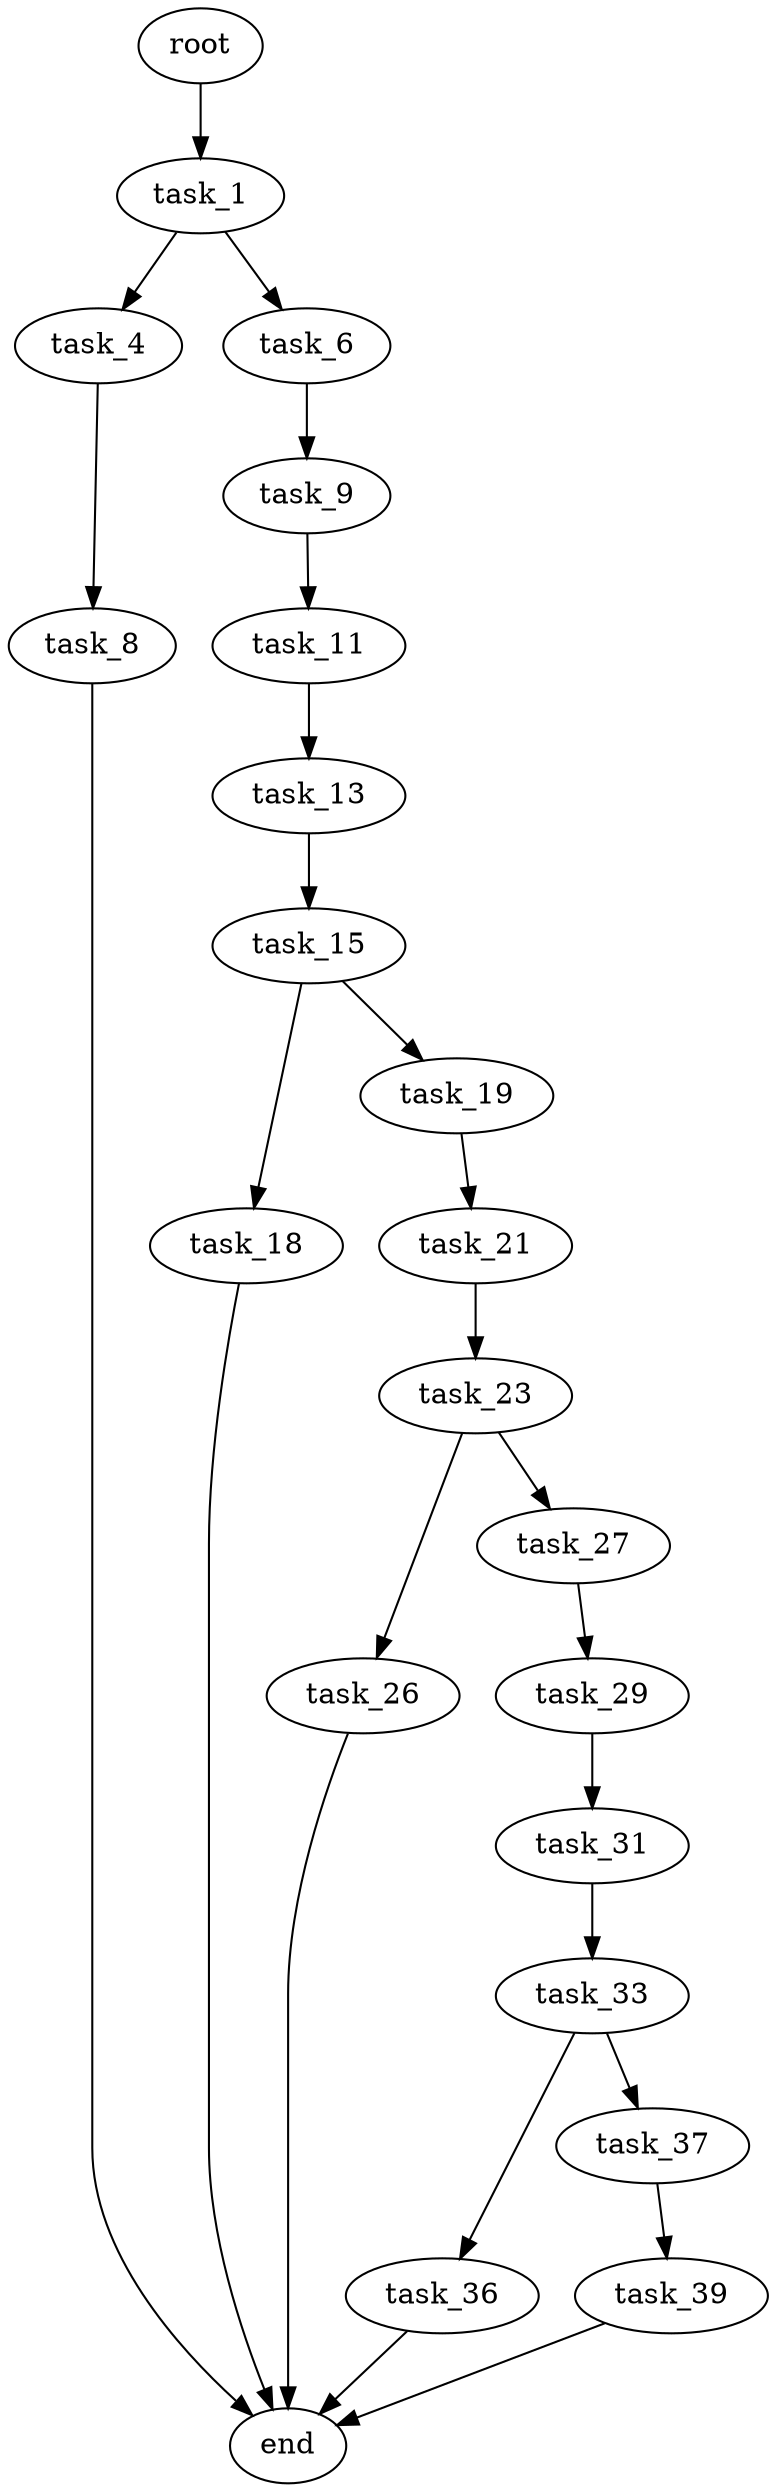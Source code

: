 digraph G {
  root [size="0.000000"];
  task_1 [size="16769306351.000000"];
  task_4 [size="549755813888.000000"];
  task_6 [size="656625727720.000000"];
  task_8 [size="6819908428.000000"];
  task_9 [size="782757789696.000000"];
  task_11 [size="68719476736.000000"];
  task_13 [size="1424361121666.000000"];
  task_15 [size="30700064528.000000"];
  task_18 [size="22834595178.000000"];
  task_19 [size="28991029248.000000"];
  task_21 [size="84349768264.000000"];
  task_23 [size="28991029248.000000"];
  task_26 [size="9628668453.000000"];
  task_27 [size="450670330708.000000"];
  task_29 [size="35709855592.000000"];
  task_31 [size="166251877630.000000"];
  task_33 [size="1537112974.000000"];
  task_36 [size="38671816743.000000"];
  task_37 [size="5213214225.000000"];
  task_39 [size="1450047141.000000"];
  end [size="0.000000"];

  root -> task_1 [size="1.000000"];
  task_1 -> task_4 [size="301989888.000000"];
  task_1 -> task_6 [size="301989888.000000"];
  task_4 -> task_8 [size="536870912.000000"];
  task_6 -> task_9 [size="536870912.000000"];
  task_8 -> end [size="1.000000"];
  task_9 -> task_11 [size="679477248.000000"];
  task_11 -> task_13 [size="134217728.000000"];
  task_13 -> task_15 [size="838860800.000000"];
  task_15 -> task_18 [size="75497472.000000"];
  task_15 -> task_19 [size="75497472.000000"];
  task_18 -> end [size="1.000000"];
  task_19 -> task_21 [size="75497472.000000"];
  task_21 -> task_23 [size="301989888.000000"];
  task_23 -> task_26 [size="75497472.000000"];
  task_23 -> task_27 [size="75497472.000000"];
  task_26 -> end [size="1.000000"];
  task_27 -> task_29 [size="411041792.000000"];
  task_29 -> task_31 [size="838860800.000000"];
  task_31 -> task_33 [size="209715200.000000"];
  task_33 -> task_36 [size="33554432.000000"];
  task_33 -> task_37 [size="33554432.000000"];
  task_36 -> end [size="1.000000"];
  task_37 -> task_39 [size="301989888.000000"];
  task_39 -> end [size="1.000000"];
}
